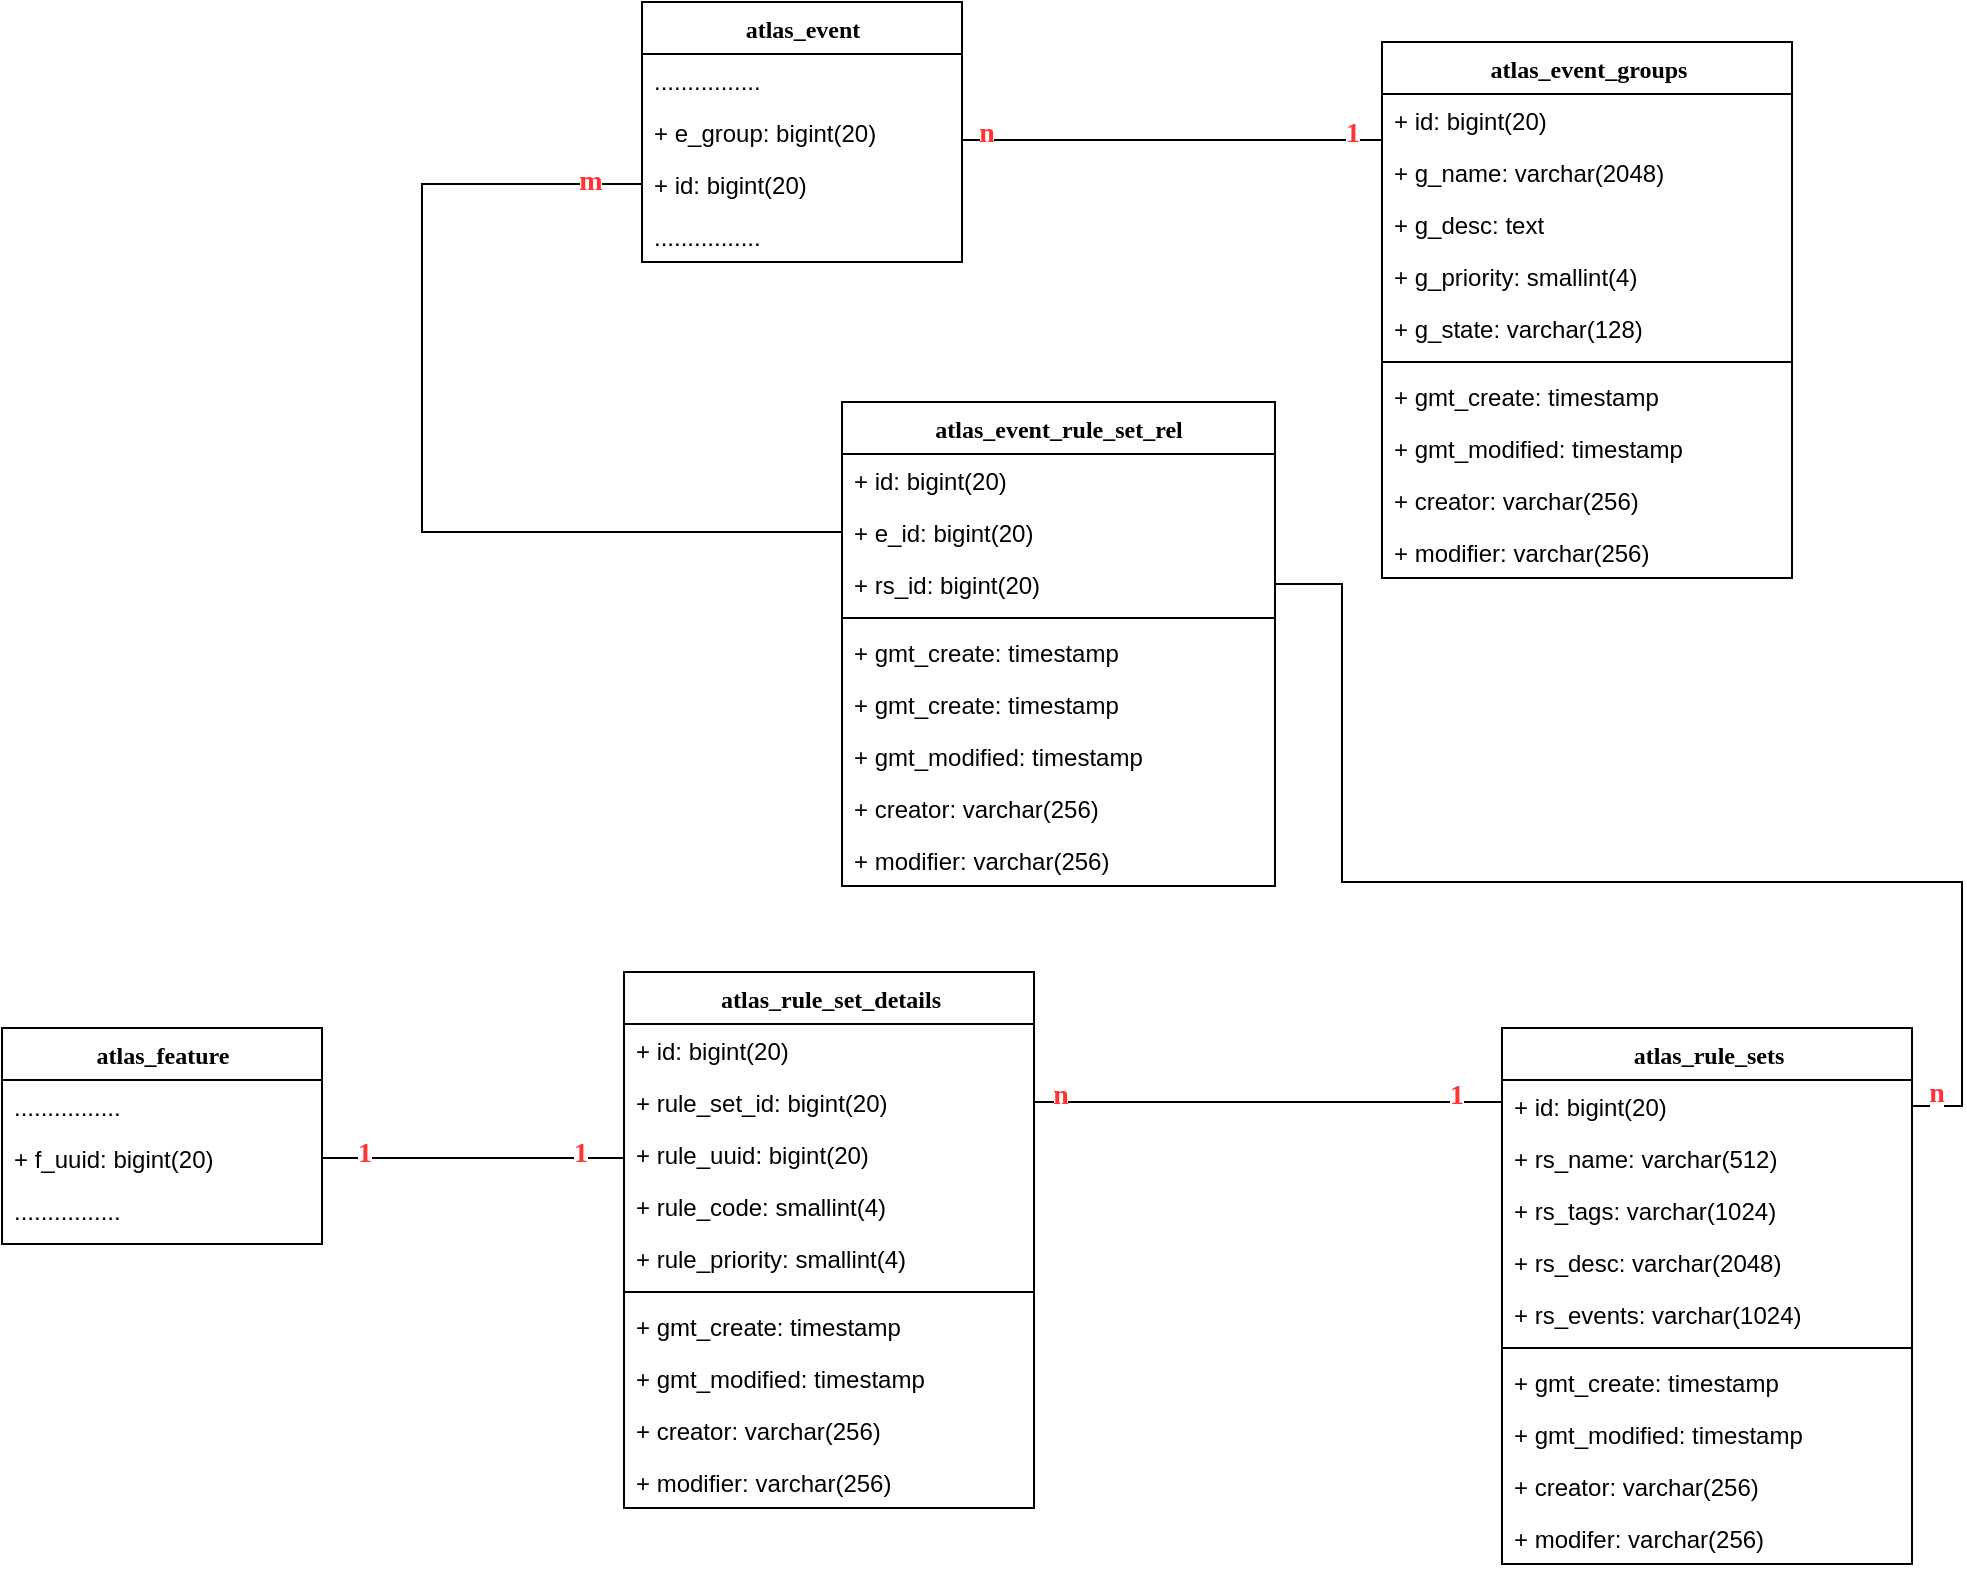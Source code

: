 <mxfile version="15.0.6" type="github">
  <diagram id="TrzkEA1gaFzgW9GWMzHO" name="Page-1">
    <mxGraphModel dx="2082" dy="1980" grid="1" gridSize="10" guides="1" tooltips="1" connect="1" arrows="1" fold="1" page="1" pageScale="1" pageWidth="827" pageHeight="1169" math="0" shadow="0">
      <root>
        <mxCell id="0" />
        <mxCell id="1" parent="0" />
        <mxCell id="jrEgK30Qe1zSZla3EbFV-1" value="atlas_event" style="swimlane;html=1;fontStyle=1;align=center;verticalAlign=top;childLayout=stackLayout;horizontal=1;startSize=26;horizontalStack=0;resizeParent=1;resizeLast=0;collapsible=1;marginBottom=0;swimlaneFillColor=#ffffff;rounded=0;shadow=0;comic=0;labelBackgroundColor=none;strokeWidth=1;fillColor=none;fontFamily=Verdana;fontSize=12" vertex="1" parent="1">
          <mxGeometry x="30" y="-60" width="160" height="130" as="geometry" />
        </mxCell>
        <mxCell id="jrEgK30Qe1zSZla3EbFV-2" value="................" style="text;html=1;strokeColor=none;fillColor=none;align=left;verticalAlign=top;spacingLeft=4;spacingRight=4;whiteSpace=wrap;overflow=hidden;rotatable=0;points=[[0,0.5],[1,0.5]];portConstraint=eastwest;" vertex="1" parent="jrEgK30Qe1zSZla3EbFV-1">
          <mxGeometry y="26" width="160" height="26" as="geometry" />
        </mxCell>
        <mxCell id="jrEgK30Qe1zSZla3EbFV-3" value="+ e_group: bigint(20)" style="text;html=1;strokeColor=none;fillColor=none;align=left;verticalAlign=top;spacingLeft=4;spacingRight=4;whiteSpace=wrap;overflow=hidden;rotatable=0;points=[[0,0.5],[1,0.5]];portConstraint=eastwest;" vertex="1" parent="jrEgK30Qe1zSZla3EbFV-1">
          <mxGeometry y="52" width="160" height="26" as="geometry" />
        </mxCell>
        <mxCell id="jrEgK30Qe1zSZla3EbFV-4" value="+ id: bigint(20)" style="text;html=1;strokeColor=none;fillColor=none;align=left;verticalAlign=top;spacingLeft=4;spacingRight=4;whiteSpace=wrap;overflow=hidden;rotatable=0;points=[[0,0.5],[1,0.5]];portConstraint=eastwest;" vertex="1" parent="jrEgK30Qe1zSZla3EbFV-1">
          <mxGeometry y="78" width="160" height="26" as="geometry" />
        </mxCell>
        <mxCell id="jrEgK30Qe1zSZla3EbFV-5" value="................" style="text;html=1;strokeColor=none;fillColor=none;align=left;verticalAlign=top;spacingLeft=4;spacingRight=4;whiteSpace=wrap;overflow=hidden;rotatable=0;points=[[0,0.5],[1,0.5]];portConstraint=eastwest;" vertex="1" parent="jrEgK30Qe1zSZla3EbFV-1">
          <mxGeometry y="104" width="160" height="26" as="geometry" />
        </mxCell>
        <mxCell id="jrEgK30Qe1zSZla3EbFV-6" style="edgeStyle=orthogonalEdgeStyle;rounded=0;html=1;labelBackgroundColor=none;startArrow=none;startFill=0;startSize=8;endArrow=none;endFill=0;endSize=16;fontFamily=Verdana;fontSize=12;exitX=0;exitY=0.5;exitDx=0;exitDy=0;" edge="1" parent="1" source="jrEgK30Qe1zSZla3EbFV-9">
          <mxGeometry relative="1" as="geometry">
            <Array as="points">
              <mxPoint x="400" y="9" />
              <mxPoint x="190" y="9" />
            </Array>
            <mxPoint x="330" y="51" as="sourcePoint" />
            <mxPoint x="190" y="9" as="targetPoint" />
          </mxGeometry>
        </mxCell>
        <mxCell id="jrEgK30Qe1zSZla3EbFV-7" value="&lt;b&gt;&lt;font style=&quot;font-size: 14px&quot;&gt;n&lt;/font&gt;&lt;/b&gt;" style="text;html=1;resizable=0;points=[];align=center;verticalAlign=middle;labelBackgroundColor=#ffffff;fontSize=12;fontFamily=Verdana;fontColor=#FF3333;" vertex="1" connectable="0" parent="jrEgK30Qe1zSZla3EbFV-6">
          <mxGeometry x="0.892" y="-1" relative="1" as="geometry">
            <mxPoint y="-2" as="offset" />
          </mxGeometry>
        </mxCell>
        <mxCell id="jrEgK30Qe1zSZla3EbFV-8" value="atlas_event_groups" style="swimlane;html=1;fontStyle=1;align=center;verticalAlign=top;childLayout=stackLayout;horizontal=1;startSize=26;horizontalStack=0;resizeParent=1;resizeLast=0;collapsible=1;marginBottom=0;swimlaneFillColor=#ffffff;rounded=0;shadow=0;comic=0;labelBackgroundColor=none;strokeWidth=1;fillColor=none;fontFamily=Verdana;fontSize=12" vertex="1" parent="1">
          <mxGeometry x="400" y="-40" width="205" height="268" as="geometry" />
        </mxCell>
        <mxCell id="jrEgK30Qe1zSZla3EbFV-9" value="+ id: bigint(20)" style="text;html=1;strokeColor=none;fillColor=none;align=left;verticalAlign=top;spacingLeft=4;spacingRight=4;whiteSpace=wrap;overflow=hidden;rotatable=0;points=[[0,0.5],[1,0.5]];portConstraint=eastwest;" vertex="1" parent="jrEgK30Qe1zSZla3EbFV-8">
          <mxGeometry y="26" width="205" height="26" as="geometry" />
        </mxCell>
        <mxCell id="jrEgK30Qe1zSZla3EbFV-10" value="+ g_name: varchar(2048)" style="text;html=1;strokeColor=none;fillColor=none;align=left;verticalAlign=top;spacingLeft=4;spacingRight=4;whiteSpace=wrap;overflow=hidden;rotatable=0;points=[[0,0.5],[1,0.5]];portConstraint=eastwest;" vertex="1" parent="jrEgK30Qe1zSZla3EbFV-8">
          <mxGeometry y="52" width="205" height="26" as="geometry" />
        </mxCell>
        <mxCell id="jrEgK30Qe1zSZla3EbFV-11" value="+ g_desc: text" style="text;html=1;strokeColor=none;fillColor=none;align=left;verticalAlign=top;spacingLeft=4;spacingRight=4;whiteSpace=wrap;overflow=hidden;rotatable=0;points=[[0,0.5],[1,0.5]];portConstraint=eastwest;" vertex="1" parent="jrEgK30Qe1zSZla3EbFV-8">
          <mxGeometry y="78" width="205" height="26" as="geometry" />
        </mxCell>
        <mxCell id="jrEgK30Qe1zSZla3EbFV-12" value="+ g_priority: smallint(4)" style="text;html=1;strokeColor=none;fillColor=none;align=left;verticalAlign=top;spacingLeft=4;spacingRight=4;whiteSpace=wrap;overflow=hidden;rotatable=0;points=[[0,0.5],[1,0.5]];portConstraint=eastwest;" vertex="1" parent="jrEgK30Qe1zSZla3EbFV-8">
          <mxGeometry y="104" width="205" height="26" as="geometry" />
        </mxCell>
        <mxCell id="jrEgK30Qe1zSZla3EbFV-13" value="+ g_state: varchar(128)" style="text;html=1;strokeColor=none;fillColor=none;align=left;verticalAlign=top;spacingLeft=4;spacingRight=4;whiteSpace=wrap;overflow=hidden;rotatable=0;points=[[0,0.5],[1,0.5]];portConstraint=eastwest;" vertex="1" parent="jrEgK30Qe1zSZla3EbFV-8">
          <mxGeometry y="130" width="205" height="26" as="geometry" />
        </mxCell>
        <mxCell id="jrEgK30Qe1zSZla3EbFV-14" value="" style="line;html=1;strokeWidth=1;fillColor=none;align=left;verticalAlign=middle;spacingTop=-1;spacingLeft=3;spacingRight=3;rotatable=0;labelPosition=right;points=[];portConstraint=eastwest;" vertex="1" parent="jrEgK30Qe1zSZla3EbFV-8">
          <mxGeometry y="156" width="205" height="8" as="geometry" />
        </mxCell>
        <mxCell id="jrEgK30Qe1zSZla3EbFV-15" value="+ gmt_create: timestamp" style="text;html=1;strokeColor=none;fillColor=none;align=left;verticalAlign=top;spacingLeft=4;spacingRight=4;whiteSpace=wrap;overflow=hidden;rotatable=0;points=[[0,0.5],[1,0.5]];portConstraint=eastwest;" vertex="1" parent="jrEgK30Qe1zSZla3EbFV-8">
          <mxGeometry y="164" width="205" height="26" as="geometry" />
        </mxCell>
        <mxCell id="jrEgK30Qe1zSZla3EbFV-16" value="+ gmt_modified: timestamp" style="text;html=1;strokeColor=none;fillColor=none;align=left;verticalAlign=top;spacingLeft=4;spacingRight=4;whiteSpace=wrap;overflow=hidden;rotatable=0;points=[[0,0.5],[1,0.5]];portConstraint=eastwest;" vertex="1" parent="jrEgK30Qe1zSZla3EbFV-8">
          <mxGeometry y="190" width="205" height="26" as="geometry" />
        </mxCell>
        <mxCell id="jrEgK30Qe1zSZla3EbFV-17" value="+ creator: varchar(256)" style="text;html=1;strokeColor=none;fillColor=none;align=left;verticalAlign=top;spacingLeft=4;spacingRight=4;whiteSpace=wrap;overflow=hidden;rotatable=0;points=[[0,0.5],[1,0.5]];portConstraint=eastwest;" vertex="1" parent="jrEgK30Qe1zSZla3EbFV-8">
          <mxGeometry y="216" width="205" height="26" as="geometry" />
        </mxCell>
        <mxCell id="jrEgK30Qe1zSZla3EbFV-18" value="+ modifier: varchar(256)" style="text;html=1;strokeColor=none;fillColor=none;align=left;verticalAlign=top;spacingLeft=4;spacingRight=4;whiteSpace=wrap;overflow=hidden;rotatable=0;points=[[0,0.5],[1,0.5]];portConstraint=eastwest;" vertex="1" parent="jrEgK30Qe1zSZla3EbFV-8">
          <mxGeometry y="242" width="205" height="26" as="geometry" />
        </mxCell>
        <mxCell id="jrEgK30Qe1zSZla3EbFV-19" value="&lt;b&gt;&lt;font style=&quot;font-size: 14px&quot;&gt;1&lt;/font&gt;&lt;/b&gt;" style="text;html=1;resizable=0;points=[];align=center;verticalAlign=middle;labelBackgroundColor=#ffffff;fontSize=12;fontFamily=Verdana;fontColor=#FF3333;" vertex="1" connectable="0" parent="1">
          <mxGeometry x="226" y="10" as="geometry">
            <mxPoint x="159" y="-4" as="offset" />
          </mxGeometry>
        </mxCell>
        <mxCell id="jrEgK30Qe1zSZla3EbFV-20" value="atlas_rule_set_details" style="swimlane;html=1;fontStyle=1;align=center;verticalAlign=top;childLayout=stackLayout;horizontal=1;startSize=26;horizontalStack=0;resizeParent=1;resizeLast=0;collapsible=1;marginBottom=0;swimlaneFillColor=#ffffff;rounded=0;shadow=0;comic=0;labelBackgroundColor=none;strokeWidth=1;fillColor=none;fontFamily=Verdana;fontSize=12" vertex="1" parent="1">
          <mxGeometry x="21" y="425" width="205" height="268" as="geometry" />
        </mxCell>
        <mxCell id="jrEgK30Qe1zSZla3EbFV-21" value="+ id: bigint(20)" style="text;html=1;strokeColor=none;fillColor=none;align=left;verticalAlign=top;spacingLeft=4;spacingRight=4;whiteSpace=wrap;overflow=hidden;rotatable=0;points=[[0,0.5],[1,0.5]];portConstraint=eastwest;" vertex="1" parent="jrEgK30Qe1zSZla3EbFV-20">
          <mxGeometry y="26" width="205" height="26" as="geometry" />
        </mxCell>
        <mxCell id="jrEgK30Qe1zSZla3EbFV-22" value="+ rule_set_id: bigint(20)" style="text;html=1;strokeColor=none;fillColor=none;align=left;verticalAlign=top;spacingLeft=4;spacingRight=4;whiteSpace=wrap;overflow=hidden;rotatable=0;points=[[0,0.5],[1,0.5]];portConstraint=eastwest;" vertex="1" parent="jrEgK30Qe1zSZla3EbFV-20">
          <mxGeometry y="52" width="205" height="26" as="geometry" />
        </mxCell>
        <mxCell id="jrEgK30Qe1zSZla3EbFV-23" value="+ rule_uuid: bigint(20)" style="text;html=1;strokeColor=none;fillColor=none;align=left;verticalAlign=top;spacingLeft=4;spacingRight=4;whiteSpace=wrap;overflow=hidden;rotatable=0;points=[[0,0.5],[1,0.5]];portConstraint=eastwest;" vertex="1" parent="jrEgK30Qe1zSZla3EbFV-20">
          <mxGeometry y="78" width="205" height="26" as="geometry" />
        </mxCell>
        <mxCell id="jrEgK30Qe1zSZla3EbFV-24" value="+ rule_code: smallint(4)" style="text;html=1;strokeColor=none;fillColor=none;align=left;verticalAlign=top;spacingLeft=4;spacingRight=4;whiteSpace=wrap;overflow=hidden;rotatable=0;points=[[0,0.5],[1,0.5]];portConstraint=eastwest;" vertex="1" parent="jrEgK30Qe1zSZla3EbFV-20">
          <mxGeometry y="104" width="205" height="26" as="geometry" />
        </mxCell>
        <mxCell id="jrEgK30Qe1zSZla3EbFV-25" value="+ rule_priority: smallint(4)" style="text;html=1;strokeColor=none;fillColor=none;align=left;verticalAlign=top;spacingLeft=4;spacingRight=4;whiteSpace=wrap;overflow=hidden;rotatable=0;points=[[0,0.5],[1,0.5]];portConstraint=eastwest;" vertex="1" parent="jrEgK30Qe1zSZla3EbFV-20">
          <mxGeometry y="130" width="205" height="26" as="geometry" />
        </mxCell>
        <mxCell id="jrEgK30Qe1zSZla3EbFV-26" value="" style="line;html=1;strokeWidth=1;fillColor=none;align=left;verticalAlign=middle;spacingTop=-1;spacingLeft=3;spacingRight=3;rotatable=0;labelPosition=right;points=[];portConstraint=eastwest;" vertex="1" parent="jrEgK30Qe1zSZla3EbFV-20">
          <mxGeometry y="156" width="205" height="8" as="geometry" />
        </mxCell>
        <mxCell id="jrEgK30Qe1zSZla3EbFV-27" value="+ gmt_create: timestamp" style="text;html=1;strokeColor=none;fillColor=none;align=left;verticalAlign=top;spacingLeft=4;spacingRight=4;whiteSpace=wrap;overflow=hidden;rotatable=0;points=[[0,0.5],[1,0.5]];portConstraint=eastwest;" vertex="1" parent="jrEgK30Qe1zSZla3EbFV-20">
          <mxGeometry y="164" width="205" height="26" as="geometry" />
        </mxCell>
        <mxCell id="jrEgK30Qe1zSZla3EbFV-28" value="+ gmt_modified: timestamp" style="text;html=1;strokeColor=none;fillColor=none;align=left;verticalAlign=top;spacingLeft=4;spacingRight=4;whiteSpace=wrap;overflow=hidden;rotatable=0;points=[[0,0.5],[1,0.5]];portConstraint=eastwest;" vertex="1" parent="jrEgK30Qe1zSZla3EbFV-20">
          <mxGeometry y="190" width="205" height="26" as="geometry" />
        </mxCell>
        <mxCell id="jrEgK30Qe1zSZla3EbFV-29" value="+ creator: varchar(256)" style="text;html=1;strokeColor=none;fillColor=none;align=left;verticalAlign=top;spacingLeft=4;spacingRight=4;whiteSpace=wrap;overflow=hidden;rotatable=0;points=[[0,0.5],[1,0.5]];portConstraint=eastwest;" vertex="1" parent="jrEgK30Qe1zSZla3EbFV-20">
          <mxGeometry y="216" width="205" height="26" as="geometry" />
        </mxCell>
        <mxCell id="jrEgK30Qe1zSZla3EbFV-30" value="+ modifier: varchar(256)" style="text;html=1;strokeColor=none;fillColor=none;align=left;verticalAlign=top;spacingLeft=4;spacingRight=4;whiteSpace=wrap;overflow=hidden;rotatable=0;points=[[0,0.5],[1,0.5]];portConstraint=eastwest;" vertex="1" parent="jrEgK30Qe1zSZla3EbFV-20">
          <mxGeometry y="242" width="205" height="26" as="geometry" />
        </mxCell>
        <mxCell id="jrEgK30Qe1zSZla3EbFV-31" value="atlas_rule_sets" style="swimlane;html=1;fontStyle=1;align=center;verticalAlign=top;childLayout=stackLayout;horizontal=1;startSize=26;horizontalStack=0;resizeParent=1;resizeLast=0;collapsible=1;marginBottom=0;swimlaneFillColor=#ffffff;rounded=0;shadow=0;comic=0;labelBackgroundColor=none;strokeWidth=1;fillColor=none;fontFamily=Verdana;fontSize=12" vertex="1" parent="1">
          <mxGeometry x="460" y="453" width="205" height="268" as="geometry" />
        </mxCell>
        <mxCell id="jrEgK30Qe1zSZla3EbFV-32" value="+ id: bigint(20)" style="text;html=1;strokeColor=none;fillColor=none;align=left;verticalAlign=top;spacingLeft=4;spacingRight=4;whiteSpace=wrap;overflow=hidden;rotatable=0;points=[[0,0.5],[1,0.5]];portConstraint=eastwest;" vertex="1" parent="jrEgK30Qe1zSZla3EbFV-31">
          <mxGeometry y="26" width="205" height="26" as="geometry" />
        </mxCell>
        <mxCell id="jrEgK30Qe1zSZla3EbFV-33" value="+ rs_name: varchar(512)" style="text;html=1;strokeColor=none;fillColor=none;align=left;verticalAlign=top;spacingLeft=4;spacingRight=4;whiteSpace=wrap;overflow=hidden;rotatable=0;points=[[0,0.5],[1,0.5]];portConstraint=eastwest;" vertex="1" parent="jrEgK30Qe1zSZla3EbFV-31">
          <mxGeometry y="52" width="205" height="26" as="geometry" />
        </mxCell>
        <mxCell id="jrEgK30Qe1zSZla3EbFV-34" value="+ rs_tags: varchar(1024)" style="text;html=1;strokeColor=none;fillColor=none;align=left;verticalAlign=top;spacingLeft=4;spacingRight=4;whiteSpace=wrap;overflow=hidden;rotatable=0;points=[[0,0.5],[1,0.5]];portConstraint=eastwest;" vertex="1" parent="jrEgK30Qe1zSZla3EbFV-31">
          <mxGeometry y="78" width="205" height="26" as="geometry" />
        </mxCell>
        <mxCell id="jrEgK30Qe1zSZla3EbFV-35" value="+ rs_desc: varchar(2048)" style="text;html=1;strokeColor=none;fillColor=none;align=left;verticalAlign=top;spacingLeft=4;spacingRight=4;whiteSpace=wrap;overflow=hidden;rotatable=0;points=[[0,0.5],[1,0.5]];portConstraint=eastwest;" vertex="1" parent="jrEgK30Qe1zSZla3EbFV-31">
          <mxGeometry y="104" width="205" height="26" as="geometry" />
        </mxCell>
        <mxCell id="jrEgK30Qe1zSZla3EbFV-36" value="+ rs_events: varchar(1024)" style="text;html=1;strokeColor=none;fillColor=none;align=left;verticalAlign=top;spacingLeft=4;spacingRight=4;whiteSpace=wrap;overflow=hidden;rotatable=0;points=[[0,0.5],[1,0.5]];portConstraint=eastwest;" vertex="1" parent="jrEgK30Qe1zSZla3EbFV-31">
          <mxGeometry y="130" width="205" height="26" as="geometry" />
        </mxCell>
        <mxCell id="jrEgK30Qe1zSZla3EbFV-37" value="" style="line;html=1;strokeWidth=1;fillColor=none;align=left;verticalAlign=middle;spacingTop=-1;spacingLeft=3;spacingRight=3;rotatable=0;labelPosition=right;points=[];portConstraint=eastwest;" vertex="1" parent="jrEgK30Qe1zSZla3EbFV-31">
          <mxGeometry y="156" width="205" height="8" as="geometry" />
        </mxCell>
        <mxCell id="jrEgK30Qe1zSZla3EbFV-38" value="+ gmt_create: timestamp" style="text;html=1;strokeColor=none;fillColor=none;align=left;verticalAlign=top;spacingLeft=4;spacingRight=4;whiteSpace=wrap;overflow=hidden;rotatable=0;points=[[0,0.5],[1,0.5]];portConstraint=eastwest;" vertex="1" parent="jrEgK30Qe1zSZla3EbFV-31">
          <mxGeometry y="164" width="205" height="26" as="geometry" />
        </mxCell>
        <mxCell id="jrEgK30Qe1zSZla3EbFV-39" value="+ gmt_modified: timestamp" style="text;html=1;strokeColor=none;fillColor=none;align=left;verticalAlign=top;spacingLeft=4;spacingRight=4;whiteSpace=wrap;overflow=hidden;rotatable=0;points=[[0,0.5],[1,0.5]];portConstraint=eastwest;" vertex="1" parent="jrEgK30Qe1zSZla3EbFV-31">
          <mxGeometry y="190" width="205" height="26" as="geometry" />
        </mxCell>
        <mxCell id="jrEgK30Qe1zSZla3EbFV-40" value="+ creator: varchar(256)" style="text;html=1;strokeColor=none;fillColor=none;align=left;verticalAlign=top;spacingLeft=4;spacingRight=4;whiteSpace=wrap;overflow=hidden;rotatable=0;points=[[0,0.5],[1,0.5]];portConstraint=eastwest;" vertex="1" parent="jrEgK30Qe1zSZla3EbFV-31">
          <mxGeometry y="216" width="205" height="26" as="geometry" />
        </mxCell>
        <mxCell id="jrEgK30Qe1zSZla3EbFV-41" value="+ modifer: varchar(256)" style="text;html=1;strokeColor=none;fillColor=none;align=left;verticalAlign=top;spacingLeft=4;spacingRight=4;whiteSpace=wrap;overflow=hidden;rotatable=0;points=[[0,0.5],[1,0.5]];portConstraint=eastwest;" vertex="1" parent="jrEgK30Qe1zSZla3EbFV-31">
          <mxGeometry y="242" width="205" height="26" as="geometry" />
        </mxCell>
        <mxCell id="jrEgK30Qe1zSZla3EbFV-42" style="edgeStyle=orthogonalEdgeStyle;rounded=0;html=1;labelBackgroundColor=none;startArrow=none;startFill=0;startSize=8;endArrow=none;endFill=0;endSize=16;fontFamily=Verdana;fontSize=12;exitX=0;exitY=0.5;exitDx=0;exitDy=0;entryX=1;entryY=0.5;entryDx=0;entryDy=0;" edge="1" parent="1" source="jrEgK30Qe1zSZla3EbFV-32" target="jrEgK30Qe1zSZla3EbFV-22">
          <mxGeometry relative="1" as="geometry">
            <Array as="points">
              <mxPoint x="460" y="490" />
            </Array>
            <mxPoint x="420" y="350" as="sourcePoint" />
            <mxPoint x="270" y="460" as="targetPoint" />
          </mxGeometry>
        </mxCell>
        <mxCell id="jrEgK30Qe1zSZla3EbFV-43" value="&lt;b&gt;&lt;font style=&quot;font-size: 14px&quot;&gt;n&lt;/font&gt;&lt;/b&gt;" style="text;html=1;resizable=0;points=[];align=center;verticalAlign=middle;labelBackgroundColor=#ffffff;fontSize=12;fontFamily=Verdana;fontColor=#FF3333;" vertex="1" connectable="0" parent="jrEgK30Qe1zSZla3EbFV-42">
          <mxGeometry x="0.892" y="-1" relative="1" as="geometry">
            <mxPoint y="-2" as="offset" />
          </mxGeometry>
        </mxCell>
        <mxCell id="jrEgK30Qe1zSZla3EbFV-44" value="&lt;b&gt;&lt;font style=&quot;font-size: 14px&quot;&gt;1&lt;/font&gt;&lt;/b&gt;" style="text;html=1;resizable=0;points=[];align=center;verticalAlign=middle;labelBackgroundColor=#ffffff;fontSize=12;fontFamily=Verdana;fontColor=#FF3333;" vertex="1" connectable="0" parent="1">
          <mxGeometry x="249" y="500" as="geometry">
            <mxPoint x="188" y="-13" as="offset" />
          </mxGeometry>
        </mxCell>
        <mxCell id="jrEgK30Qe1zSZla3EbFV-45" value="atlas_feature" style="swimlane;html=1;fontStyle=1;align=center;verticalAlign=top;childLayout=stackLayout;horizontal=1;startSize=26;horizontalStack=0;resizeParent=1;resizeLast=0;collapsible=1;marginBottom=0;swimlaneFillColor=#ffffff;rounded=0;shadow=0;comic=0;labelBackgroundColor=none;strokeWidth=1;fillColor=none;fontFamily=Verdana;fontSize=12" vertex="1" parent="1">
          <mxGeometry x="-290" y="453" width="160" height="108" as="geometry" />
        </mxCell>
        <mxCell id="jrEgK30Qe1zSZla3EbFV-46" value="................" style="text;html=1;strokeColor=none;fillColor=none;align=left;verticalAlign=top;spacingLeft=4;spacingRight=4;whiteSpace=wrap;overflow=hidden;rotatable=0;points=[[0,0.5],[1,0.5]];portConstraint=eastwest;" vertex="1" parent="jrEgK30Qe1zSZla3EbFV-45">
          <mxGeometry y="26" width="160" height="26" as="geometry" />
        </mxCell>
        <mxCell id="jrEgK30Qe1zSZla3EbFV-47" value="+ f_uuid: bigint(20)" style="text;html=1;strokeColor=none;fillColor=none;align=left;verticalAlign=top;spacingLeft=4;spacingRight=4;whiteSpace=wrap;overflow=hidden;rotatable=0;points=[[0,0.5],[1,0.5]];portConstraint=eastwest;" vertex="1" parent="jrEgK30Qe1zSZla3EbFV-45">
          <mxGeometry y="52" width="160" height="26" as="geometry" />
        </mxCell>
        <mxCell id="jrEgK30Qe1zSZla3EbFV-48" value="................" style="text;html=1;strokeColor=none;fillColor=none;align=left;verticalAlign=top;spacingLeft=4;spacingRight=4;whiteSpace=wrap;overflow=hidden;rotatable=0;points=[[0,0.5],[1,0.5]];portConstraint=eastwest;" vertex="1" parent="jrEgK30Qe1zSZla3EbFV-45">
          <mxGeometry y="78" width="160" height="26" as="geometry" />
        </mxCell>
        <mxCell id="jrEgK30Qe1zSZla3EbFV-49" style="edgeStyle=orthogonalEdgeStyle;rounded=0;html=1;labelBackgroundColor=none;startArrow=none;startFill=0;startSize=8;endArrow=none;endFill=0;endSize=16;fontFamily=Verdana;fontSize=12;exitX=0;exitY=0.5;exitDx=0;exitDy=0;entryX=1;entryY=0.5;entryDx=0;entryDy=0;" edge="1" parent="1" source="jrEgK30Qe1zSZla3EbFV-23" target="jrEgK30Qe1zSZla3EbFV-47">
          <mxGeometry relative="1" as="geometry">
            <Array as="points">
              <mxPoint x="21" y="518" />
            </Array>
            <mxPoint x="470" y="502" as="sourcePoint" />
            <mxPoint x="236" y="500" as="targetPoint" />
          </mxGeometry>
        </mxCell>
        <mxCell id="jrEgK30Qe1zSZla3EbFV-50" value="&lt;b&gt;&lt;font style=&quot;font-size: 14px&quot;&gt;1&lt;/font&gt;&lt;/b&gt;" style="text;html=1;resizable=0;points=[];align=center;verticalAlign=middle;labelBackgroundColor=#ffffff;fontSize=12;fontFamily=Verdana;fontColor=#FF3333;" vertex="1" connectable="0" parent="jrEgK30Qe1zSZla3EbFV-49">
          <mxGeometry x="0.892" y="-1" relative="1" as="geometry">
            <mxPoint x="12" y="-1" as="offset" />
          </mxGeometry>
        </mxCell>
        <mxCell id="jrEgK30Qe1zSZla3EbFV-51" value="&lt;b&gt;&lt;font style=&quot;font-size: 14px&quot;&gt;1&lt;/font&gt;&lt;/b&gt;" style="text;html=1;resizable=0;points=[];align=center;verticalAlign=middle;labelBackgroundColor=#ffffff;fontSize=12;fontFamily=Verdana;fontColor=#FF3333;" vertex="1" connectable="0" parent="1">
          <mxGeometry x="-107" y="528" as="geometry">
            <mxPoint x="106" y="-12" as="offset" />
          </mxGeometry>
        </mxCell>
        <mxCell id="jrEgK30Qe1zSZla3EbFV-52" value="atlas_event_rule_set_rel" style="swimlane;html=1;fontStyle=1;align=center;verticalAlign=top;childLayout=stackLayout;horizontal=1;startSize=26;horizontalStack=0;resizeParent=1;resizeLast=0;collapsible=1;marginBottom=0;swimlaneFillColor=#ffffff;rounded=0;shadow=0;comic=0;labelBackgroundColor=none;strokeWidth=1;fillColor=none;fontFamily=Verdana;fontSize=12" vertex="1" parent="1">
          <mxGeometry x="130" y="140" width="216.5" height="242" as="geometry" />
        </mxCell>
        <mxCell id="jrEgK30Qe1zSZla3EbFV-53" value="+ id: bigint(20)" style="text;html=1;strokeColor=none;fillColor=none;align=left;verticalAlign=top;spacingLeft=4;spacingRight=4;whiteSpace=wrap;overflow=hidden;rotatable=0;points=[[0,0.5],[1,0.5]];portConstraint=eastwest;" vertex="1" parent="jrEgK30Qe1zSZla3EbFV-52">
          <mxGeometry y="26" width="216.5" height="26" as="geometry" />
        </mxCell>
        <mxCell id="jrEgK30Qe1zSZla3EbFV-54" value="+ e_id: bigint(20)" style="text;html=1;strokeColor=none;fillColor=none;align=left;verticalAlign=top;spacingLeft=4;spacingRight=4;whiteSpace=wrap;overflow=hidden;rotatable=0;points=[[0,0.5],[1,0.5]];portConstraint=eastwest;" vertex="1" parent="jrEgK30Qe1zSZla3EbFV-52">
          <mxGeometry y="52" width="216.5" height="26" as="geometry" />
        </mxCell>
        <mxCell id="jrEgK30Qe1zSZla3EbFV-55" value="+ rs_id: bigint(20)" style="text;html=1;strokeColor=none;fillColor=none;align=left;verticalAlign=top;spacingLeft=4;spacingRight=4;whiteSpace=wrap;overflow=hidden;rotatable=0;points=[[0,0.5],[1,0.5]];portConstraint=eastwest;" vertex="1" parent="jrEgK30Qe1zSZla3EbFV-52">
          <mxGeometry y="78" width="216.5" height="26" as="geometry" />
        </mxCell>
        <mxCell id="jrEgK30Qe1zSZla3EbFV-56" value="" style="line;html=1;strokeWidth=1;fillColor=none;align=left;verticalAlign=middle;spacingTop=-1;spacingLeft=3;spacingRight=3;rotatable=0;labelPosition=right;points=[];portConstraint=eastwest;" vertex="1" parent="jrEgK30Qe1zSZla3EbFV-52">
          <mxGeometry y="104" width="216.5" height="8" as="geometry" />
        </mxCell>
        <mxCell id="jrEgK30Qe1zSZla3EbFV-57" value="+ gmt_create: timestamp" style="text;html=1;strokeColor=none;fillColor=none;align=left;verticalAlign=top;spacingLeft=4;spacingRight=4;whiteSpace=wrap;overflow=hidden;rotatable=0;points=[[0,0.5],[1,0.5]];portConstraint=eastwest;" vertex="1" parent="jrEgK30Qe1zSZla3EbFV-52">
          <mxGeometry y="112" width="216.5" height="26" as="geometry" />
        </mxCell>
        <mxCell id="jrEgK30Qe1zSZla3EbFV-58" value="+ gmt_create: timestamp" style="text;html=1;strokeColor=none;fillColor=none;align=left;verticalAlign=top;spacingLeft=4;spacingRight=4;whiteSpace=wrap;overflow=hidden;rotatable=0;points=[[0,0.5],[1,0.5]];portConstraint=eastwest;" vertex="1" parent="jrEgK30Qe1zSZla3EbFV-52">
          <mxGeometry y="138" width="216.5" height="26" as="geometry" />
        </mxCell>
        <mxCell id="jrEgK30Qe1zSZla3EbFV-59" value="+ gmt_modified: timestamp" style="text;html=1;strokeColor=none;fillColor=none;align=left;verticalAlign=top;spacingLeft=4;spacingRight=4;whiteSpace=wrap;overflow=hidden;rotatable=0;points=[[0,0.5],[1,0.5]];portConstraint=eastwest;" vertex="1" parent="jrEgK30Qe1zSZla3EbFV-52">
          <mxGeometry y="164" width="216.5" height="26" as="geometry" />
        </mxCell>
        <mxCell id="jrEgK30Qe1zSZla3EbFV-60" value="+ creator: varchar(256)" style="text;html=1;strokeColor=none;fillColor=none;align=left;verticalAlign=top;spacingLeft=4;spacingRight=4;whiteSpace=wrap;overflow=hidden;rotatable=0;points=[[0,0.5],[1,0.5]];portConstraint=eastwest;" vertex="1" parent="jrEgK30Qe1zSZla3EbFV-52">
          <mxGeometry y="190" width="216.5" height="26" as="geometry" />
        </mxCell>
        <mxCell id="jrEgK30Qe1zSZla3EbFV-61" value="+ modifier: varchar(256)" style="text;html=1;strokeColor=none;fillColor=none;align=left;verticalAlign=top;spacingLeft=4;spacingRight=4;whiteSpace=wrap;overflow=hidden;rotatable=0;points=[[0,0.5],[1,0.5]];portConstraint=eastwest;" vertex="1" parent="jrEgK30Qe1zSZla3EbFV-52">
          <mxGeometry y="216" width="216.5" height="26" as="geometry" />
        </mxCell>
        <mxCell id="jrEgK30Qe1zSZla3EbFV-62" style="edgeStyle=orthogonalEdgeStyle;rounded=0;html=1;labelBackgroundColor=none;startArrow=none;startFill=0;startSize=8;endArrow=none;endFill=0;endSize=16;fontFamily=Verdana;fontSize=12;exitX=0;exitY=0.5;exitDx=0;exitDy=0;entryX=0;entryY=0.5;entryDx=0;entryDy=0;" edge="1" parent="1" source="jrEgK30Qe1zSZla3EbFV-54" target="jrEgK30Qe1zSZla3EbFV-4">
          <mxGeometry relative="1" as="geometry">
            <Array as="points">
              <mxPoint x="-80" y="205" />
              <mxPoint x="-80" y="31" />
            </Array>
            <mxPoint x="-40" y="110" as="sourcePoint" />
            <mxPoint x="-250" y="120" as="targetPoint" />
          </mxGeometry>
        </mxCell>
        <mxCell id="jrEgK30Qe1zSZla3EbFV-63" value="&lt;b&gt;&lt;font style=&quot;font-size: 14px&quot;&gt;m&lt;/font&gt;&lt;/b&gt;" style="text;html=1;resizable=0;points=[];align=center;verticalAlign=middle;labelBackgroundColor=#ffffff;fontSize=12;fontFamily=Verdana;fontColor=#FF3333;" vertex="1" connectable="0" parent="jrEgK30Qe1zSZla3EbFV-62">
          <mxGeometry x="0.892" y="-1" relative="1" as="geometry">
            <mxPoint y="-2" as="offset" />
          </mxGeometry>
        </mxCell>
        <mxCell id="jrEgK30Qe1zSZla3EbFV-64" style="edgeStyle=orthogonalEdgeStyle;rounded=0;html=1;labelBackgroundColor=none;startArrow=none;startFill=0;startSize=8;endArrow=none;endFill=0;endSize=16;fontFamily=Verdana;fontSize=12;entryX=1;entryY=0.5;entryDx=0;entryDy=0;exitX=1;exitY=0.5;exitDx=0;exitDy=0;" edge="1" parent="1" source="jrEgK30Qe1zSZla3EbFV-32" target="jrEgK30Qe1zSZla3EbFV-55">
          <mxGeometry relative="1" as="geometry">
            <Array as="points">
              <mxPoint x="690" y="492" />
              <mxPoint x="690" y="380" />
              <mxPoint x="380" y="380" />
              <mxPoint x="380" y="231" />
            </Array>
            <mxPoint x="670" y="492" as="sourcePoint" />
            <mxPoint x="370" y="228" as="targetPoint" />
          </mxGeometry>
        </mxCell>
        <mxCell id="jrEgK30Qe1zSZla3EbFV-65" value="&lt;b&gt;&lt;font style=&quot;font-size: 14px&quot;&gt;n&lt;/font&gt;&lt;/b&gt;" style="text;html=1;resizable=0;points=[];align=center;verticalAlign=middle;labelBackgroundColor=#ffffff;fontSize=12;fontFamily=Verdana;fontColor=#FF3333;" vertex="1" connectable="0" parent="1">
          <mxGeometry x="249" y="489" as="geometry">
            <mxPoint x="428" y="-3" as="offset" />
          </mxGeometry>
        </mxCell>
      </root>
    </mxGraphModel>
  </diagram>
</mxfile>
